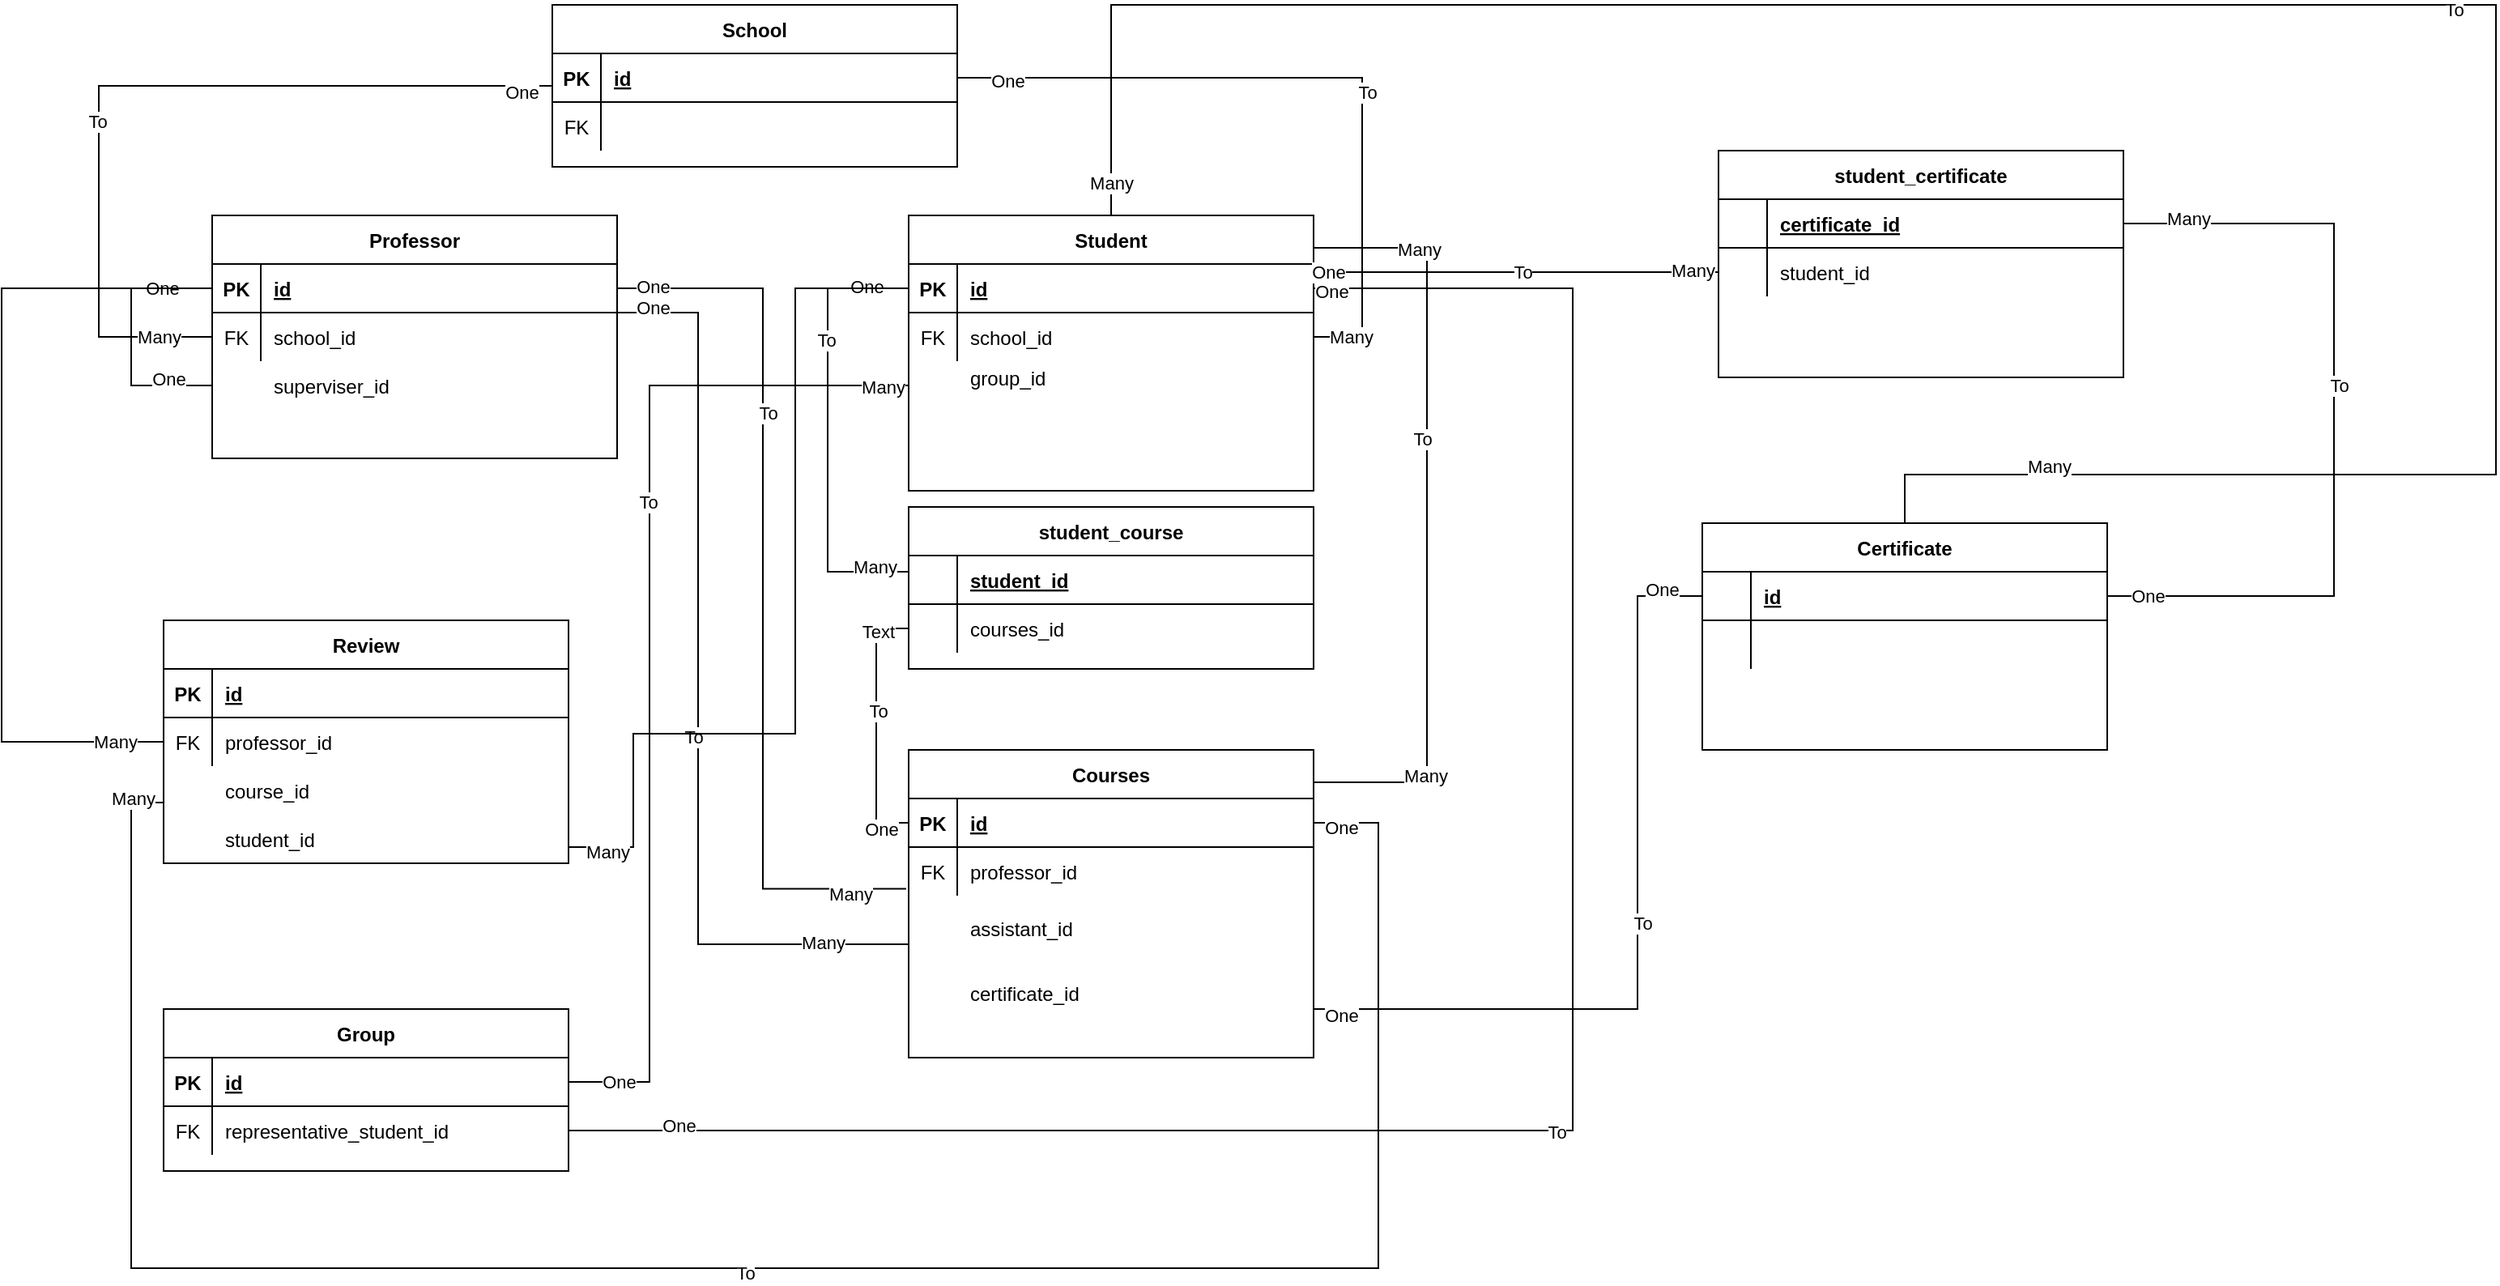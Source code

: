 <mxfile version="21.6.1" type="github">
  <diagram id="R2lEEEUBdFMjLlhIrx00" name="Page-1">
    <mxGraphModel dx="2600" dy="915" grid="1" gridSize="10" guides="1" tooltips="1" connect="1" arrows="1" fold="1" page="1" pageScale="1" pageWidth="850" pageHeight="1100" math="0" shadow="0" extFonts="Permanent Marker^https://fonts.googleapis.com/css?family=Permanent+Marker">
      <root>
        <mxCell id="0" />
        <mxCell id="1" parent="0" />
        <mxCell id="C-vyLk0tnHw3VtMMgP7b-23" value="Professor" style="shape=table;startSize=30;container=1;collapsible=1;childLayout=tableLayout;fixedRows=1;rowLines=0;fontStyle=1;align=center;resizeLast=1;" parent="1" vertex="1">
          <mxGeometry x="80" y="140" width="250" height="150" as="geometry" />
        </mxCell>
        <mxCell id="C-vyLk0tnHw3VtMMgP7b-24" value="" style="shape=partialRectangle;collapsible=0;dropTarget=0;pointerEvents=0;fillColor=none;points=[[0,0.5],[1,0.5]];portConstraint=eastwest;top=0;left=0;right=0;bottom=1;" parent="C-vyLk0tnHw3VtMMgP7b-23" vertex="1">
          <mxGeometry y="30" width="250" height="30" as="geometry" />
        </mxCell>
        <mxCell id="C-vyLk0tnHw3VtMMgP7b-25" value="PK" style="shape=partialRectangle;overflow=hidden;connectable=0;fillColor=none;top=0;left=0;bottom=0;right=0;fontStyle=1;" parent="C-vyLk0tnHw3VtMMgP7b-24" vertex="1">
          <mxGeometry width="30" height="30" as="geometry">
            <mxRectangle width="30" height="30" as="alternateBounds" />
          </mxGeometry>
        </mxCell>
        <mxCell id="C-vyLk0tnHw3VtMMgP7b-26" value="id" style="shape=partialRectangle;overflow=hidden;connectable=0;fillColor=none;top=0;left=0;bottom=0;right=0;align=left;spacingLeft=6;fontStyle=5;" parent="C-vyLk0tnHw3VtMMgP7b-24" vertex="1">
          <mxGeometry x="30" width="220" height="30" as="geometry">
            <mxRectangle width="220" height="30" as="alternateBounds" />
          </mxGeometry>
        </mxCell>
        <mxCell id="C-vyLk0tnHw3VtMMgP7b-27" value="" style="shape=partialRectangle;collapsible=0;dropTarget=0;pointerEvents=0;fillColor=none;points=[[0,0.5],[1,0.5]];portConstraint=eastwest;top=0;left=0;right=0;bottom=0;" parent="C-vyLk0tnHw3VtMMgP7b-23" vertex="1">
          <mxGeometry y="60" width="250" height="30" as="geometry" />
        </mxCell>
        <mxCell id="C-vyLk0tnHw3VtMMgP7b-28" value="FK" style="shape=partialRectangle;overflow=hidden;connectable=0;fillColor=none;top=0;left=0;bottom=0;right=0;" parent="C-vyLk0tnHw3VtMMgP7b-27" vertex="1">
          <mxGeometry width="30" height="30" as="geometry">
            <mxRectangle width="30" height="30" as="alternateBounds" />
          </mxGeometry>
        </mxCell>
        <mxCell id="C-vyLk0tnHw3VtMMgP7b-29" value="school_id" style="shape=partialRectangle;overflow=hidden;connectable=0;fillColor=none;top=0;left=0;bottom=0;right=0;align=left;spacingLeft=6;" parent="C-vyLk0tnHw3VtMMgP7b-27" vertex="1">
          <mxGeometry x="30" width="220" height="30" as="geometry">
            <mxRectangle width="220" height="30" as="alternateBounds" />
          </mxGeometry>
        </mxCell>
        <mxCell id="u_L2M56FNfiMDBvB7FRl-4" style="edgeStyle=orthogonalEdgeStyle;rounded=0;orthogonalLoop=1;jettySize=auto;html=1;exitX=1;exitY=0.5;exitDx=0;exitDy=0;" edge="1" parent="C-vyLk0tnHw3VtMMgP7b-23" source="C-vyLk0tnHw3VtMMgP7b-24" target="C-vyLk0tnHw3VtMMgP7b-24">
          <mxGeometry relative="1" as="geometry" />
        </mxCell>
        <mxCell id="u_L2M56FNfiMDBvB7FRl-63" style="edgeStyle=orthogonalEdgeStyle;rounded=0;orthogonalLoop=1;jettySize=auto;html=1;endArrow=none;endFill=0;" edge="1" parent="1" source="u_L2M56FNfiMDBvB7FRl-5" target="u_L2M56FNfiMDBvB7FRl-13">
          <mxGeometry relative="1" as="geometry">
            <Array as="points">
              <mxPoint x="830" y="160" />
              <mxPoint x="830" y="490" />
            </Array>
          </mxGeometry>
        </mxCell>
        <mxCell id="u_L2M56FNfiMDBvB7FRl-64" value="Many" style="edgeLabel;html=1;align=center;verticalAlign=middle;resizable=0;points=[];" vertex="1" connectable="0" parent="u_L2M56FNfiMDBvB7FRl-63">
          <mxGeometry x="-0.723" y="-1" relative="1" as="geometry">
            <mxPoint as="offset" />
          </mxGeometry>
        </mxCell>
        <mxCell id="u_L2M56FNfiMDBvB7FRl-65" value="To" style="edgeLabel;html=1;align=center;verticalAlign=middle;resizable=0;points=[];" vertex="1" connectable="0" parent="u_L2M56FNfiMDBvB7FRl-63">
          <mxGeometry x="-0.2" y="-3" relative="1" as="geometry">
            <mxPoint as="offset" />
          </mxGeometry>
        </mxCell>
        <mxCell id="u_L2M56FNfiMDBvB7FRl-66" value="Many" style="edgeLabel;html=1;align=center;verticalAlign=middle;resizable=0;points=[];" vertex="1" connectable="0" parent="u_L2M56FNfiMDBvB7FRl-63">
          <mxGeometry x="0.686" y="-1" relative="1" as="geometry">
            <mxPoint as="offset" />
          </mxGeometry>
        </mxCell>
        <mxCell id="u_L2M56FNfiMDBvB7FRl-156" style="edgeStyle=orthogonalEdgeStyle;rounded=0;orthogonalLoop=1;jettySize=auto;html=1;entryX=0.5;entryY=0;entryDx=0;entryDy=0;endArrow=none;endFill=0;" edge="1" parent="1" source="u_L2M56FNfiMDBvB7FRl-5" target="u_L2M56FNfiMDBvB7FRl-122">
          <mxGeometry relative="1" as="geometry">
            <Array as="points">
              <mxPoint x="635" y="10" />
              <mxPoint x="1490" y="10" />
              <mxPoint x="1490" y="300" />
              <mxPoint x="1125" y="300" />
            </Array>
          </mxGeometry>
        </mxCell>
        <mxCell id="u_L2M56FNfiMDBvB7FRl-157" value="Many" style="edgeLabel;html=1;align=center;verticalAlign=middle;resizable=0;points=[];" vertex="1" connectable="0" parent="u_L2M56FNfiMDBvB7FRl-156">
          <mxGeometry x="0.858" y="-5" relative="1" as="geometry">
            <mxPoint as="offset" />
          </mxGeometry>
        </mxCell>
        <mxCell id="u_L2M56FNfiMDBvB7FRl-158" value="To" style="edgeLabel;html=1;align=center;verticalAlign=middle;resizable=0;points=[];" vertex="1" connectable="0" parent="u_L2M56FNfiMDBvB7FRl-156">
          <mxGeometry x="0.148" y="-3" relative="1" as="geometry">
            <mxPoint as="offset" />
          </mxGeometry>
        </mxCell>
        <mxCell id="u_L2M56FNfiMDBvB7FRl-159" value="Many" style="edgeLabel;html=1;align=center;verticalAlign=middle;resizable=0;points=[];" vertex="1" connectable="0" parent="u_L2M56FNfiMDBvB7FRl-156">
          <mxGeometry x="-0.976" relative="1" as="geometry">
            <mxPoint as="offset" />
          </mxGeometry>
        </mxCell>
        <mxCell id="u_L2M56FNfiMDBvB7FRl-5" value="Student" style="shape=table;startSize=30;container=1;collapsible=1;childLayout=tableLayout;fixedRows=1;rowLines=0;fontStyle=1;align=center;resizeLast=1;" vertex="1" parent="1">
          <mxGeometry x="510" y="140" width="250" height="170" as="geometry" />
        </mxCell>
        <mxCell id="u_L2M56FNfiMDBvB7FRl-6" value="" style="shape=partialRectangle;collapsible=0;dropTarget=0;pointerEvents=0;fillColor=none;points=[[0,0.5],[1,0.5]];portConstraint=eastwest;top=0;left=0;right=0;bottom=1;" vertex="1" parent="u_L2M56FNfiMDBvB7FRl-5">
          <mxGeometry y="30" width="250" height="30" as="geometry" />
        </mxCell>
        <mxCell id="u_L2M56FNfiMDBvB7FRl-7" value="PK" style="shape=partialRectangle;overflow=hidden;connectable=0;fillColor=none;top=0;left=0;bottom=0;right=0;fontStyle=1;" vertex="1" parent="u_L2M56FNfiMDBvB7FRl-6">
          <mxGeometry width="30" height="30" as="geometry">
            <mxRectangle width="30" height="30" as="alternateBounds" />
          </mxGeometry>
        </mxCell>
        <mxCell id="u_L2M56FNfiMDBvB7FRl-8" value="id" style="shape=partialRectangle;overflow=hidden;connectable=0;fillColor=none;top=0;left=0;bottom=0;right=0;align=left;spacingLeft=6;fontStyle=5;" vertex="1" parent="u_L2M56FNfiMDBvB7FRl-6">
          <mxGeometry x="30" width="220" height="30" as="geometry">
            <mxRectangle width="220" height="30" as="alternateBounds" />
          </mxGeometry>
        </mxCell>
        <mxCell id="u_L2M56FNfiMDBvB7FRl-9" value="" style="shape=partialRectangle;collapsible=0;dropTarget=0;pointerEvents=0;fillColor=none;points=[[0,0.5],[1,0.5]];portConstraint=eastwest;top=0;left=0;right=0;bottom=0;" vertex="1" parent="u_L2M56FNfiMDBvB7FRl-5">
          <mxGeometry y="60" width="250" height="30" as="geometry" />
        </mxCell>
        <mxCell id="u_L2M56FNfiMDBvB7FRl-10" value="FK" style="shape=partialRectangle;overflow=hidden;connectable=0;fillColor=none;top=0;left=0;bottom=0;right=0;" vertex="1" parent="u_L2M56FNfiMDBvB7FRl-9">
          <mxGeometry width="30" height="30" as="geometry">
            <mxRectangle width="30" height="30" as="alternateBounds" />
          </mxGeometry>
        </mxCell>
        <mxCell id="u_L2M56FNfiMDBvB7FRl-11" value="school_id" style="shape=partialRectangle;overflow=hidden;connectable=0;fillColor=none;top=0;left=0;bottom=0;right=0;align=left;spacingLeft=6;" vertex="1" parent="u_L2M56FNfiMDBvB7FRl-9">
          <mxGeometry x="30" width="220" height="30" as="geometry">
            <mxRectangle width="220" height="30" as="alternateBounds" />
          </mxGeometry>
        </mxCell>
        <mxCell id="u_L2M56FNfiMDBvB7FRl-12" style="edgeStyle=orthogonalEdgeStyle;rounded=0;orthogonalLoop=1;jettySize=auto;html=1;exitX=1;exitY=0.5;exitDx=0;exitDy=0;" edge="1" parent="u_L2M56FNfiMDBvB7FRl-5" source="u_L2M56FNfiMDBvB7FRl-6" target="u_L2M56FNfiMDBvB7FRl-6">
          <mxGeometry relative="1" as="geometry" />
        </mxCell>
        <mxCell id="u_L2M56FNfiMDBvB7FRl-13" value="Courses" style="shape=table;startSize=30;container=1;collapsible=1;childLayout=tableLayout;fixedRows=1;rowLines=0;fontStyle=1;align=center;resizeLast=1;" vertex="1" parent="1">
          <mxGeometry x="510" y="470" width="250" height="190" as="geometry" />
        </mxCell>
        <mxCell id="u_L2M56FNfiMDBvB7FRl-14" value="" style="shape=partialRectangle;collapsible=0;dropTarget=0;pointerEvents=0;fillColor=none;points=[[0,0.5],[1,0.5]];portConstraint=eastwest;top=0;left=0;right=0;bottom=1;" vertex="1" parent="u_L2M56FNfiMDBvB7FRl-13">
          <mxGeometry y="30" width="250" height="30" as="geometry" />
        </mxCell>
        <mxCell id="u_L2M56FNfiMDBvB7FRl-15" value="PK" style="shape=partialRectangle;overflow=hidden;connectable=0;fillColor=none;top=0;left=0;bottom=0;right=0;fontStyle=1;" vertex="1" parent="u_L2M56FNfiMDBvB7FRl-14">
          <mxGeometry width="30" height="30" as="geometry">
            <mxRectangle width="30" height="30" as="alternateBounds" />
          </mxGeometry>
        </mxCell>
        <mxCell id="u_L2M56FNfiMDBvB7FRl-16" value="id" style="shape=partialRectangle;overflow=hidden;connectable=0;fillColor=none;top=0;left=0;bottom=0;right=0;align=left;spacingLeft=6;fontStyle=5;" vertex="1" parent="u_L2M56FNfiMDBvB7FRl-14">
          <mxGeometry x="30" width="220" height="30" as="geometry">
            <mxRectangle width="220" height="30" as="alternateBounds" />
          </mxGeometry>
        </mxCell>
        <mxCell id="u_L2M56FNfiMDBvB7FRl-17" value="" style="shape=partialRectangle;collapsible=0;dropTarget=0;pointerEvents=0;fillColor=none;points=[[0,0.5],[1,0.5]];portConstraint=eastwest;top=0;left=0;right=0;bottom=0;" vertex="1" parent="u_L2M56FNfiMDBvB7FRl-13">
          <mxGeometry y="60" width="250" height="30" as="geometry" />
        </mxCell>
        <mxCell id="u_L2M56FNfiMDBvB7FRl-18" value="FK" style="shape=partialRectangle;overflow=hidden;connectable=0;fillColor=none;top=0;left=0;bottom=0;right=0;" vertex="1" parent="u_L2M56FNfiMDBvB7FRl-17">
          <mxGeometry width="30" height="30" as="geometry">
            <mxRectangle width="30" height="30" as="alternateBounds" />
          </mxGeometry>
        </mxCell>
        <mxCell id="u_L2M56FNfiMDBvB7FRl-19" value="professor_id" style="shape=partialRectangle;overflow=hidden;connectable=0;fillColor=none;top=0;left=0;bottom=0;right=0;align=left;spacingLeft=6;" vertex="1" parent="u_L2M56FNfiMDBvB7FRl-17">
          <mxGeometry x="30" width="220" height="30" as="geometry">
            <mxRectangle width="220" height="30" as="alternateBounds" />
          </mxGeometry>
        </mxCell>
        <mxCell id="u_L2M56FNfiMDBvB7FRl-20" style="edgeStyle=orthogonalEdgeStyle;rounded=0;orthogonalLoop=1;jettySize=auto;html=1;exitX=1;exitY=0.5;exitDx=0;exitDy=0;" edge="1" parent="u_L2M56FNfiMDBvB7FRl-13" source="u_L2M56FNfiMDBvB7FRl-14" target="u_L2M56FNfiMDBvB7FRl-14">
          <mxGeometry relative="1" as="geometry" />
        </mxCell>
        <mxCell id="u_L2M56FNfiMDBvB7FRl-21" value="Group" style="shape=table;startSize=30;container=1;collapsible=1;childLayout=tableLayout;fixedRows=1;rowLines=0;fontStyle=1;align=center;resizeLast=1;" vertex="1" parent="1">
          <mxGeometry x="50" y="630" width="250" height="100" as="geometry" />
        </mxCell>
        <mxCell id="u_L2M56FNfiMDBvB7FRl-22" value="" style="shape=partialRectangle;collapsible=0;dropTarget=0;pointerEvents=0;fillColor=none;points=[[0,0.5],[1,0.5]];portConstraint=eastwest;top=0;left=0;right=0;bottom=1;" vertex="1" parent="u_L2M56FNfiMDBvB7FRl-21">
          <mxGeometry y="30" width="250" height="30" as="geometry" />
        </mxCell>
        <mxCell id="u_L2M56FNfiMDBvB7FRl-23" value="PK" style="shape=partialRectangle;overflow=hidden;connectable=0;fillColor=none;top=0;left=0;bottom=0;right=0;fontStyle=1;" vertex="1" parent="u_L2M56FNfiMDBvB7FRl-22">
          <mxGeometry width="30" height="30" as="geometry">
            <mxRectangle width="30" height="30" as="alternateBounds" />
          </mxGeometry>
        </mxCell>
        <mxCell id="u_L2M56FNfiMDBvB7FRl-24" value="id" style="shape=partialRectangle;overflow=hidden;connectable=0;fillColor=none;top=0;left=0;bottom=0;right=0;align=left;spacingLeft=6;fontStyle=5;" vertex="1" parent="u_L2M56FNfiMDBvB7FRl-22">
          <mxGeometry x="30" width="220" height="30" as="geometry">
            <mxRectangle width="220" height="30" as="alternateBounds" />
          </mxGeometry>
        </mxCell>
        <mxCell id="u_L2M56FNfiMDBvB7FRl-25" value="" style="shape=partialRectangle;collapsible=0;dropTarget=0;pointerEvents=0;fillColor=none;points=[[0,0.5],[1,0.5]];portConstraint=eastwest;top=0;left=0;right=0;bottom=0;" vertex="1" parent="u_L2M56FNfiMDBvB7FRl-21">
          <mxGeometry y="60" width="250" height="30" as="geometry" />
        </mxCell>
        <mxCell id="u_L2M56FNfiMDBvB7FRl-26" value="FK" style="shape=partialRectangle;overflow=hidden;connectable=0;fillColor=none;top=0;left=0;bottom=0;right=0;" vertex="1" parent="u_L2M56FNfiMDBvB7FRl-25">
          <mxGeometry width="30" height="30" as="geometry">
            <mxRectangle width="30" height="30" as="alternateBounds" />
          </mxGeometry>
        </mxCell>
        <mxCell id="u_L2M56FNfiMDBvB7FRl-27" value="representative_student_id" style="shape=partialRectangle;overflow=hidden;connectable=0;fillColor=none;top=0;left=0;bottom=0;right=0;align=left;spacingLeft=6;" vertex="1" parent="u_L2M56FNfiMDBvB7FRl-25">
          <mxGeometry x="30" width="220" height="30" as="geometry">
            <mxRectangle width="220" height="30" as="alternateBounds" />
          </mxGeometry>
        </mxCell>
        <mxCell id="u_L2M56FNfiMDBvB7FRl-28" style="edgeStyle=orthogonalEdgeStyle;rounded=0;orthogonalLoop=1;jettySize=auto;html=1;exitX=1;exitY=0.5;exitDx=0;exitDy=0;" edge="1" parent="u_L2M56FNfiMDBvB7FRl-21" source="u_L2M56FNfiMDBvB7FRl-22" target="u_L2M56FNfiMDBvB7FRl-22">
          <mxGeometry relative="1" as="geometry" />
        </mxCell>
        <mxCell id="u_L2M56FNfiMDBvB7FRl-38" style="edgeStyle=orthogonalEdgeStyle;rounded=0;orthogonalLoop=1;jettySize=auto;html=1;entryX=0;entryY=0.5;entryDx=0;entryDy=0;endArrow=none;endFill=0;" edge="1" parent="1" source="u_L2M56FNfiMDBvB7FRl-29" target="C-vyLk0tnHw3VtMMgP7b-27">
          <mxGeometry relative="1" as="geometry">
            <Array as="points">
              <mxPoint x="10" y="60" />
              <mxPoint x="10" y="215" />
            </Array>
          </mxGeometry>
        </mxCell>
        <mxCell id="u_L2M56FNfiMDBvB7FRl-47" value="One" style="edgeLabel;html=1;align=center;verticalAlign=middle;resizable=0;points=[];" vertex="1" connectable="0" parent="u_L2M56FNfiMDBvB7FRl-38">
          <mxGeometry x="-0.923" y="4" relative="1" as="geometry">
            <mxPoint as="offset" />
          </mxGeometry>
        </mxCell>
        <mxCell id="u_L2M56FNfiMDBvB7FRl-48" value="To" style="edgeLabel;html=1;align=center;verticalAlign=middle;resizable=0;points=[];" vertex="1" connectable="0" parent="u_L2M56FNfiMDBvB7FRl-38">
          <mxGeometry x="0.197" y="-1" relative="1" as="geometry">
            <mxPoint as="offset" />
          </mxGeometry>
        </mxCell>
        <mxCell id="u_L2M56FNfiMDBvB7FRl-49" value="Many" style="edgeLabel;html=1;align=center;verticalAlign=middle;resizable=0;points=[];" vertex="1" connectable="0" parent="u_L2M56FNfiMDBvB7FRl-38">
          <mxGeometry x="0.869" relative="1" as="geometry">
            <mxPoint as="offset" />
          </mxGeometry>
        </mxCell>
        <mxCell id="u_L2M56FNfiMDBvB7FRl-29" value="School" style="shape=table;startSize=30;container=1;collapsible=1;childLayout=tableLayout;fixedRows=1;rowLines=0;fontStyle=1;align=center;resizeLast=1;" vertex="1" parent="1">
          <mxGeometry x="290" y="10" width="250" height="100" as="geometry" />
        </mxCell>
        <mxCell id="u_L2M56FNfiMDBvB7FRl-30" value="" style="shape=partialRectangle;collapsible=0;dropTarget=0;pointerEvents=0;fillColor=none;points=[[0,0.5],[1,0.5]];portConstraint=eastwest;top=0;left=0;right=0;bottom=1;" vertex="1" parent="u_L2M56FNfiMDBvB7FRl-29">
          <mxGeometry y="30" width="250" height="30" as="geometry" />
        </mxCell>
        <mxCell id="u_L2M56FNfiMDBvB7FRl-31" value="PK" style="shape=partialRectangle;overflow=hidden;connectable=0;fillColor=none;top=0;left=0;bottom=0;right=0;fontStyle=1;" vertex="1" parent="u_L2M56FNfiMDBvB7FRl-30">
          <mxGeometry width="30" height="30" as="geometry">
            <mxRectangle width="30" height="30" as="alternateBounds" />
          </mxGeometry>
        </mxCell>
        <mxCell id="u_L2M56FNfiMDBvB7FRl-32" value="id" style="shape=partialRectangle;overflow=hidden;connectable=0;fillColor=none;top=0;left=0;bottom=0;right=0;align=left;spacingLeft=6;fontStyle=5;" vertex="1" parent="u_L2M56FNfiMDBvB7FRl-30">
          <mxGeometry x="30" width="220" height="30" as="geometry">
            <mxRectangle width="220" height="30" as="alternateBounds" />
          </mxGeometry>
        </mxCell>
        <mxCell id="u_L2M56FNfiMDBvB7FRl-33" value="" style="shape=partialRectangle;collapsible=0;dropTarget=0;pointerEvents=0;fillColor=none;points=[[0,0.5],[1,0.5]];portConstraint=eastwest;top=0;left=0;right=0;bottom=0;" vertex="1" parent="u_L2M56FNfiMDBvB7FRl-29">
          <mxGeometry y="60" width="250" height="30" as="geometry" />
        </mxCell>
        <mxCell id="u_L2M56FNfiMDBvB7FRl-34" value="FK" style="shape=partialRectangle;overflow=hidden;connectable=0;fillColor=none;top=0;left=0;bottom=0;right=0;" vertex="1" parent="u_L2M56FNfiMDBvB7FRl-33">
          <mxGeometry width="30" height="30" as="geometry">
            <mxRectangle width="30" height="30" as="alternateBounds" />
          </mxGeometry>
        </mxCell>
        <mxCell id="u_L2M56FNfiMDBvB7FRl-35" value="" style="shape=partialRectangle;overflow=hidden;connectable=0;fillColor=none;top=0;left=0;bottom=0;right=0;align=left;spacingLeft=6;" vertex="1" parent="u_L2M56FNfiMDBvB7FRl-33">
          <mxGeometry x="30" width="220" height="30" as="geometry">
            <mxRectangle width="220" height="30" as="alternateBounds" />
          </mxGeometry>
        </mxCell>
        <mxCell id="u_L2M56FNfiMDBvB7FRl-36" style="edgeStyle=orthogonalEdgeStyle;rounded=0;orthogonalLoop=1;jettySize=auto;html=1;exitX=1;exitY=0.5;exitDx=0;exitDy=0;" edge="1" parent="u_L2M56FNfiMDBvB7FRl-29" source="u_L2M56FNfiMDBvB7FRl-30" target="u_L2M56FNfiMDBvB7FRl-30">
          <mxGeometry relative="1" as="geometry" />
        </mxCell>
        <mxCell id="u_L2M56FNfiMDBvB7FRl-40" style="edgeStyle=orthogonalEdgeStyle;rounded=0;orthogonalLoop=1;jettySize=auto;html=1;exitX=1;exitY=0.5;exitDx=0;exitDy=0;endArrow=none;endFill=0;" edge="1" parent="1" source="u_L2M56FNfiMDBvB7FRl-30" target="u_L2M56FNfiMDBvB7FRl-9">
          <mxGeometry relative="1" as="geometry">
            <Array as="points">
              <mxPoint x="790" y="55" />
              <mxPoint x="790" y="215" />
            </Array>
          </mxGeometry>
        </mxCell>
        <mxCell id="u_L2M56FNfiMDBvB7FRl-44" value="One" style="edgeLabel;html=1;align=center;verticalAlign=middle;resizable=0;points=[];" vertex="1" connectable="0" parent="u_L2M56FNfiMDBvB7FRl-40">
          <mxGeometry x="-0.86" y="-2" relative="1" as="geometry">
            <mxPoint as="offset" />
          </mxGeometry>
        </mxCell>
        <mxCell id="u_L2M56FNfiMDBvB7FRl-45" value="To" style="edgeLabel;html=1;align=center;verticalAlign=middle;resizable=0;points=[];" vertex="1" connectable="0" parent="u_L2M56FNfiMDBvB7FRl-40">
          <mxGeometry x="0.174" y="3" relative="1" as="geometry">
            <mxPoint as="offset" />
          </mxGeometry>
        </mxCell>
        <mxCell id="u_L2M56FNfiMDBvB7FRl-46" value="Many" style="edgeLabel;html=1;align=center;verticalAlign=middle;resizable=0;points=[];" vertex="1" connectable="0" parent="u_L2M56FNfiMDBvB7FRl-40">
          <mxGeometry x="0.896" relative="1" as="geometry">
            <mxPoint as="offset" />
          </mxGeometry>
        </mxCell>
        <mxCell id="u_L2M56FNfiMDBvB7FRl-50" style="edgeStyle=orthogonalEdgeStyle;rounded=0;orthogonalLoop=1;jettySize=auto;html=1;exitX=1;exitY=0.5;exitDx=0;exitDy=0;entryX=-0.006;entryY=0.86;entryDx=0;entryDy=0;entryPerimeter=0;endArrow=none;endFill=0;" edge="1" parent="1" source="C-vyLk0tnHw3VtMMgP7b-24" target="u_L2M56FNfiMDBvB7FRl-17">
          <mxGeometry relative="1" as="geometry" />
        </mxCell>
        <mxCell id="u_L2M56FNfiMDBvB7FRl-51" value="One" style="edgeLabel;html=1;align=center;verticalAlign=middle;resizable=0;points=[];" vertex="1" connectable="0" parent="u_L2M56FNfiMDBvB7FRl-50">
          <mxGeometry x="-0.921" y="1" relative="1" as="geometry">
            <mxPoint as="offset" />
          </mxGeometry>
        </mxCell>
        <mxCell id="u_L2M56FNfiMDBvB7FRl-52" value="To" style="edgeLabel;html=1;align=center;verticalAlign=middle;resizable=0;points=[];" vertex="1" connectable="0" parent="u_L2M56FNfiMDBvB7FRl-50">
          <mxGeometry x="-0.394" y="3" relative="1" as="geometry">
            <mxPoint as="offset" />
          </mxGeometry>
        </mxCell>
        <mxCell id="u_L2M56FNfiMDBvB7FRl-53" value="Many" style="edgeLabel;html=1;align=center;verticalAlign=middle;resizable=0;points=[];" vertex="1" connectable="0" parent="u_L2M56FNfiMDBvB7FRl-50">
          <mxGeometry x="0.876" y="-3" relative="1" as="geometry">
            <mxPoint as="offset" />
          </mxGeometry>
        </mxCell>
        <mxCell id="u_L2M56FNfiMDBvB7FRl-55" value="student_course" style="shape=table;startSize=30;container=1;collapsible=1;childLayout=tableLayout;fixedRows=1;rowLines=0;fontStyle=1;align=center;resizeLast=1;" vertex="1" parent="1">
          <mxGeometry x="510" y="320" width="250" height="100" as="geometry" />
        </mxCell>
        <mxCell id="u_L2M56FNfiMDBvB7FRl-56" value="" style="shape=partialRectangle;collapsible=0;dropTarget=0;pointerEvents=0;fillColor=none;points=[[0,0.5],[1,0.5]];portConstraint=eastwest;top=0;left=0;right=0;bottom=1;" vertex="1" parent="u_L2M56FNfiMDBvB7FRl-55">
          <mxGeometry y="30" width="250" height="30" as="geometry" />
        </mxCell>
        <mxCell id="u_L2M56FNfiMDBvB7FRl-57" value="" style="shape=partialRectangle;overflow=hidden;connectable=0;fillColor=none;top=0;left=0;bottom=0;right=0;fontStyle=1;" vertex="1" parent="u_L2M56FNfiMDBvB7FRl-56">
          <mxGeometry width="30" height="30" as="geometry">
            <mxRectangle width="30" height="30" as="alternateBounds" />
          </mxGeometry>
        </mxCell>
        <mxCell id="u_L2M56FNfiMDBvB7FRl-58" value="student_id" style="shape=partialRectangle;overflow=hidden;connectable=0;fillColor=none;top=0;left=0;bottom=0;right=0;align=left;spacingLeft=6;fontStyle=5;" vertex="1" parent="u_L2M56FNfiMDBvB7FRl-56">
          <mxGeometry x="30" width="220" height="30" as="geometry">
            <mxRectangle width="220" height="30" as="alternateBounds" />
          </mxGeometry>
        </mxCell>
        <mxCell id="u_L2M56FNfiMDBvB7FRl-59" value="" style="shape=partialRectangle;collapsible=0;dropTarget=0;pointerEvents=0;fillColor=none;points=[[0,0.5],[1,0.5]];portConstraint=eastwest;top=0;left=0;right=0;bottom=0;" vertex="1" parent="u_L2M56FNfiMDBvB7FRl-55">
          <mxGeometry y="60" width="250" height="30" as="geometry" />
        </mxCell>
        <mxCell id="u_L2M56FNfiMDBvB7FRl-60" value="" style="shape=partialRectangle;overflow=hidden;connectable=0;fillColor=none;top=0;left=0;bottom=0;right=0;" vertex="1" parent="u_L2M56FNfiMDBvB7FRl-59">
          <mxGeometry width="30" height="30" as="geometry">
            <mxRectangle width="30" height="30" as="alternateBounds" />
          </mxGeometry>
        </mxCell>
        <mxCell id="u_L2M56FNfiMDBvB7FRl-61" value="courses_id" style="shape=partialRectangle;overflow=hidden;connectable=0;fillColor=none;top=0;left=0;bottom=0;right=0;align=left;spacingLeft=6;" vertex="1" parent="u_L2M56FNfiMDBvB7FRl-59">
          <mxGeometry x="30" width="220" height="30" as="geometry">
            <mxRectangle width="220" height="30" as="alternateBounds" />
          </mxGeometry>
        </mxCell>
        <mxCell id="u_L2M56FNfiMDBvB7FRl-62" style="edgeStyle=orthogonalEdgeStyle;rounded=0;orthogonalLoop=1;jettySize=auto;html=1;exitX=1;exitY=0.5;exitDx=0;exitDy=0;" edge="1" parent="u_L2M56FNfiMDBvB7FRl-55" source="u_L2M56FNfiMDBvB7FRl-56" target="u_L2M56FNfiMDBvB7FRl-56">
          <mxGeometry relative="1" as="geometry" />
        </mxCell>
        <mxCell id="u_L2M56FNfiMDBvB7FRl-67" style="edgeStyle=orthogonalEdgeStyle;rounded=0;orthogonalLoop=1;jettySize=auto;html=1;exitX=0;exitY=0.5;exitDx=0;exitDy=0;entryX=0;entryY=0.5;entryDx=0;entryDy=0;endArrow=none;endFill=0;" edge="1" parent="1" source="u_L2M56FNfiMDBvB7FRl-14" target="u_L2M56FNfiMDBvB7FRl-59">
          <mxGeometry relative="1" as="geometry" />
        </mxCell>
        <mxCell id="u_L2M56FNfiMDBvB7FRl-72" value="One" style="edgeLabel;html=1;align=center;verticalAlign=middle;resizable=0;points=[];" vertex="1" connectable="0" parent="u_L2M56FNfiMDBvB7FRl-67">
          <mxGeometry x="-0.783" y="4" relative="1" as="geometry">
            <mxPoint as="offset" />
          </mxGeometry>
        </mxCell>
        <mxCell id="u_L2M56FNfiMDBvB7FRl-73" value="To" style="edgeLabel;html=1;align=center;verticalAlign=middle;resizable=0;points=[];" vertex="1" connectable="0" parent="u_L2M56FNfiMDBvB7FRl-67">
          <mxGeometry x="0.113" y="-1" relative="1" as="geometry">
            <mxPoint as="offset" />
          </mxGeometry>
        </mxCell>
        <mxCell id="u_L2M56FNfiMDBvB7FRl-74" value="Text" style="edgeLabel;html=1;align=center;verticalAlign=middle;resizable=0;points=[];" vertex="1" connectable="0" parent="u_L2M56FNfiMDBvB7FRl-67">
          <mxGeometry x="0.731" y="-1" relative="1" as="geometry">
            <mxPoint as="offset" />
          </mxGeometry>
        </mxCell>
        <mxCell id="u_L2M56FNfiMDBvB7FRl-68" style="edgeStyle=orthogonalEdgeStyle;rounded=0;orthogonalLoop=1;jettySize=auto;html=1;exitX=0;exitY=0.5;exitDx=0;exitDy=0;entryX=0;entryY=0.5;entryDx=0;entryDy=0;endArrow=none;endFill=0;" edge="1" parent="1" source="u_L2M56FNfiMDBvB7FRl-6" target="u_L2M56FNfiMDBvB7FRl-56">
          <mxGeometry relative="1" as="geometry">
            <Array as="points">
              <mxPoint x="460" y="185" />
              <mxPoint x="460" y="360" />
              <mxPoint x="510" y="360" />
            </Array>
          </mxGeometry>
        </mxCell>
        <mxCell id="u_L2M56FNfiMDBvB7FRl-69" value="One" style="edgeLabel;html=1;align=center;verticalAlign=middle;resizable=0;points=[];" vertex="1" connectable="0" parent="u_L2M56FNfiMDBvB7FRl-68">
          <mxGeometry x="-0.811" y="-1" relative="1" as="geometry">
            <mxPoint as="offset" />
          </mxGeometry>
        </mxCell>
        <mxCell id="u_L2M56FNfiMDBvB7FRl-70" value="To" style="edgeLabel;html=1;align=center;verticalAlign=middle;resizable=0;points=[];" vertex="1" connectable="0" parent="u_L2M56FNfiMDBvB7FRl-68">
          <mxGeometry x="-0.414" y="-1" relative="1" as="geometry">
            <mxPoint as="offset" />
          </mxGeometry>
        </mxCell>
        <mxCell id="u_L2M56FNfiMDBvB7FRl-71" value="Many" style="edgeLabel;html=1;align=center;verticalAlign=middle;resizable=0;points=[];" vertex="1" connectable="0" parent="u_L2M56FNfiMDBvB7FRl-68">
          <mxGeometry x="0.811" y="3" relative="1" as="geometry">
            <mxPoint as="offset" />
          </mxGeometry>
        </mxCell>
        <mxCell id="u_L2M56FNfiMDBvB7FRl-82" style="edgeStyle=orthogonalEdgeStyle;rounded=0;orthogonalLoop=1;jettySize=auto;html=1;exitX=0;exitY=0.5;exitDx=0;exitDy=0;entryX=0;entryY=0.5;entryDx=0;entryDy=0;endArrow=none;endFill=0;" edge="1" parent="1" source="u_L2M56FNfiMDBvB7FRl-78" target="C-vyLk0tnHw3VtMMgP7b-24">
          <mxGeometry relative="1" as="geometry">
            <Array as="points">
              <mxPoint x="30" y="245" />
              <mxPoint x="30" y="185" />
            </Array>
          </mxGeometry>
        </mxCell>
        <mxCell id="u_L2M56FNfiMDBvB7FRl-83" value="One" style="edgeLabel;html=1;align=center;verticalAlign=middle;resizable=0;points=[];" vertex="1" connectable="0" parent="u_L2M56FNfiMDBvB7FRl-82">
          <mxGeometry x="0.606" relative="1" as="geometry">
            <mxPoint as="offset" />
          </mxGeometry>
        </mxCell>
        <mxCell id="u_L2M56FNfiMDBvB7FRl-84" value="One" style="edgeLabel;html=1;align=center;verticalAlign=middle;resizable=0;points=[];" vertex="1" connectable="0" parent="u_L2M56FNfiMDBvB7FRl-82">
          <mxGeometry x="-0.665" y="-4" relative="1" as="geometry">
            <mxPoint as="offset" />
          </mxGeometry>
        </mxCell>
        <mxCell id="u_L2M56FNfiMDBvB7FRl-78" value="" style="shape=partialRectangle;collapsible=0;dropTarget=0;pointerEvents=0;fillColor=none;points=[[0,0.5],[1,0.5]];portConstraint=eastwest;top=0;left=0;right=0;bottom=0;" vertex="1" parent="1">
          <mxGeometry x="80" y="230" width="250" height="30" as="geometry" />
        </mxCell>
        <mxCell id="u_L2M56FNfiMDBvB7FRl-79" value="" style="shape=partialRectangle;overflow=hidden;connectable=0;fillColor=none;top=0;left=0;bottom=0;right=0;" vertex="1" parent="u_L2M56FNfiMDBvB7FRl-78">
          <mxGeometry width="30" height="30" as="geometry">
            <mxRectangle width="30" height="30" as="alternateBounds" />
          </mxGeometry>
        </mxCell>
        <mxCell id="u_L2M56FNfiMDBvB7FRl-80" value="superviser_id" style="shape=partialRectangle;overflow=hidden;connectable=0;fillColor=none;top=0;left=0;bottom=0;right=0;align=left;spacingLeft=6;" vertex="1" parent="u_L2M56FNfiMDBvB7FRl-78">
          <mxGeometry x="30" width="220" height="30" as="geometry">
            <mxRectangle width="220" height="30" as="alternateBounds" />
          </mxGeometry>
        </mxCell>
        <mxCell id="u_L2M56FNfiMDBvB7FRl-86" value="group_id" style="shape=partialRectangle;overflow=hidden;connectable=0;fillColor=none;top=0;left=0;bottom=0;right=0;align=left;spacingLeft=6;" vertex="1" parent="1">
          <mxGeometry x="540" y="230" width="220" height="20" as="geometry">
            <mxRectangle width="220" height="30" as="alternateBounds" />
          </mxGeometry>
        </mxCell>
        <mxCell id="u_L2M56FNfiMDBvB7FRl-87" style="edgeStyle=orthogonalEdgeStyle;rounded=0;orthogonalLoop=1;jettySize=auto;html=1;exitX=1;exitY=0.5;exitDx=0;exitDy=0;entryX=0;entryY=0.75;entryDx=0;entryDy=0;endArrow=none;endFill=0;" edge="1" parent="1" source="u_L2M56FNfiMDBvB7FRl-22" target="u_L2M56FNfiMDBvB7FRl-5">
          <mxGeometry relative="1" as="geometry">
            <Array as="points">
              <mxPoint x="350" y="675" />
              <mxPoint x="350" y="245" />
            </Array>
          </mxGeometry>
        </mxCell>
        <mxCell id="u_L2M56FNfiMDBvB7FRl-88" value="One" style="edgeLabel;html=1;align=center;verticalAlign=middle;resizable=0;points=[];" vertex="1" connectable="0" parent="u_L2M56FNfiMDBvB7FRl-87">
          <mxGeometry x="-0.876" relative="1" as="geometry">
            <mxPoint x="-10" as="offset" />
          </mxGeometry>
        </mxCell>
        <mxCell id="u_L2M56FNfiMDBvB7FRl-89" value="To" style="edgeLabel;html=1;align=center;verticalAlign=middle;resizable=0;points=[];" vertex="1" connectable="0" parent="u_L2M56FNfiMDBvB7FRl-87">
          <mxGeometry x="0.231" y="1" relative="1" as="geometry">
            <mxPoint as="offset" />
          </mxGeometry>
        </mxCell>
        <mxCell id="u_L2M56FNfiMDBvB7FRl-90" value="Many" style="edgeLabel;html=1;align=center;verticalAlign=middle;resizable=0;points=[];" vertex="1" connectable="0" parent="u_L2M56FNfiMDBvB7FRl-87">
          <mxGeometry x="0.884" y="-1" relative="1" as="geometry">
            <mxPoint as="offset" />
          </mxGeometry>
        </mxCell>
        <mxCell id="u_L2M56FNfiMDBvB7FRl-92" style="edgeStyle=orthogonalEdgeStyle;rounded=0;orthogonalLoop=1;jettySize=auto;html=1;exitX=1;exitY=0.5;exitDx=0;exitDy=0;entryX=1;entryY=0.5;entryDx=0;entryDy=0;endArrow=none;endFill=0;" edge="1" parent="1" source="u_L2M56FNfiMDBvB7FRl-6" target="u_L2M56FNfiMDBvB7FRl-25">
          <mxGeometry relative="1" as="geometry">
            <Array as="points">
              <mxPoint x="920" y="185" />
              <mxPoint x="920" y="705" />
            </Array>
          </mxGeometry>
        </mxCell>
        <mxCell id="u_L2M56FNfiMDBvB7FRl-93" value="One" style="edgeLabel;html=1;align=center;verticalAlign=middle;resizable=0;points=[];" vertex="1" connectable="0" parent="u_L2M56FNfiMDBvB7FRl-92">
          <mxGeometry x="-0.79" y="-2" relative="1" as="geometry">
            <mxPoint x="-126" as="offset" />
          </mxGeometry>
        </mxCell>
        <mxCell id="u_L2M56FNfiMDBvB7FRl-94" value="To" style="edgeLabel;html=1;align=center;verticalAlign=middle;resizable=0;points=[];" vertex="1" connectable="0" parent="u_L2M56FNfiMDBvB7FRl-92">
          <mxGeometry x="0.062" y="1" relative="1" as="geometry">
            <mxPoint as="offset" />
          </mxGeometry>
        </mxCell>
        <mxCell id="u_L2M56FNfiMDBvB7FRl-95" value="One" style="edgeLabel;html=1;align=center;verticalAlign=middle;resizable=0;points=[];" vertex="1" connectable="0" parent="u_L2M56FNfiMDBvB7FRl-92">
          <mxGeometry x="0.895" y="-3" relative="1" as="geometry">
            <mxPoint as="offset" />
          </mxGeometry>
        </mxCell>
        <mxCell id="u_L2M56FNfiMDBvB7FRl-96" value="assistant_id" style="shape=partialRectangle;overflow=hidden;connectable=0;fillColor=none;top=0;left=0;bottom=0;right=0;align=left;spacingLeft=6;" vertex="1" parent="1">
          <mxGeometry x="540" y="570" width="220" height="20" as="geometry">
            <mxRectangle width="220" height="30" as="alternateBounds" />
          </mxGeometry>
        </mxCell>
        <mxCell id="u_L2M56FNfiMDBvB7FRl-97" style="edgeStyle=orthogonalEdgeStyle;rounded=0;orthogonalLoop=1;jettySize=auto;html=1;exitX=1;exitY=0.5;exitDx=0;exitDy=0;endArrow=none;endFill=0;" edge="1" parent="1" source="C-vyLk0tnHw3VtMMgP7b-24">
          <mxGeometry relative="1" as="geometry">
            <mxPoint x="510" y="590" as="targetPoint" />
            <Array as="points">
              <mxPoint x="330" y="200" />
              <mxPoint x="380" y="200" />
              <mxPoint x="380" y="590" />
            </Array>
          </mxGeometry>
        </mxCell>
        <mxCell id="u_L2M56FNfiMDBvB7FRl-98" value="One" style="edgeLabel;html=1;align=center;verticalAlign=middle;resizable=0;points=[];" vertex="1" connectable="0" parent="u_L2M56FNfiMDBvB7FRl-97">
          <mxGeometry x="-0.877" y="3" relative="1" as="geometry">
            <mxPoint x="1" as="offset" />
          </mxGeometry>
        </mxCell>
        <mxCell id="u_L2M56FNfiMDBvB7FRl-99" value="Many" style="edgeLabel;html=1;align=center;verticalAlign=middle;resizable=0;points=[];" vertex="1" connectable="0" parent="u_L2M56FNfiMDBvB7FRl-97">
          <mxGeometry x="0.818" y="1" relative="1" as="geometry">
            <mxPoint as="offset" />
          </mxGeometry>
        </mxCell>
        <mxCell id="u_L2M56FNfiMDBvB7FRl-100" value="To" style="edgeLabel;html=1;align=center;verticalAlign=middle;resizable=0;points=[];" vertex="1" connectable="0" parent="u_L2M56FNfiMDBvB7FRl-97">
          <mxGeometry x="0.12" y="-3" relative="1" as="geometry">
            <mxPoint y="-1" as="offset" />
          </mxGeometry>
        </mxCell>
        <mxCell id="u_L2M56FNfiMDBvB7FRl-101" value="Review" style="shape=table;startSize=30;container=1;collapsible=1;childLayout=tableLayout;fixedRows=1;rowLines=0;fontStyle=1;align=center;resizeLast=1;" vertex="1" parent="1">
          <mxGeometry x="50" y="390" width="250" height="150" as="geometry" />
        </mxCell>
        <mxCell id="u_L2M56FNfiMDBvB7FRl-102" value="" style="shape=partialRectangle;collapsible=0;dropTarget=0;pointerEvents=0;fillColor=none;points=[[0,0.5],[1,0.5]];portConstraint=eastwest;top=0;left=0;right=0;bottom=1;" vertex="1" parent="u_L2M56FNfiMDBvB7FRl-101">
          <mxGeometry y="30" width="250" height="30" as="geometry" />
        </mxCell>
        <mxCell id="u_L2M56FNfiMDBvB7FRl-103" value="PK" style="shape=partialRectangle;overflow=hidden;connectable=0;fillColor=none;top=0;left=0;bottom=0;right=0;fontStyle=1;" vertex="1" parent="u_L2M56FNfiMDBvB7FRl-102">
          <mxGeometry width="30" height="30" as="geometry">
            <mxRectangle width="30" height="30" as="alternateBounds" />
          </mxGeometry>
        </mxCell>
        <mxCell id="u_L2M56FNfiMDBvB7FRl-104" value="id" style="shape=partialRectangle;overflow=hidden;connectable=0;fillColor=none;top=0;left=0;bottom=0;right=0;align=left;spacingLeft=6;fontStyle=5;" vertex="1" parent="u_L2M56FNfiMDBvB7FRl-102">
          <mxGeometry x="30" width="220" height="30" as="geometry">
            <mxRectangle width="220" height="30" as="alternateBounds" />
          </mxGeometry>
        </mxCell>
        <mxCell id="u_L2M56FNfiMDBvB7FRl-105" value="" style="shape=partialRectangle;collapsible=0;dropTarget=0;pointerEvents=0;fillColor=none;points=[[0,0.5],[1,0.5]];portConstraint=eastwest;top=0;left=0;right=0;bottom=0;" vertex="1" parent="u_L2M56FNfiMDBvB7FRl-101">
          <mxGeometry y="60" width="250" height="30" as="geometry" />
        </mxCell>
        <mxCell id="u_L2M56FNfiMDBvB7FRl-106" value="FK" style="shape=partialRectangle;overflow=hidden;connectable=0;fillColor=none;top=0;left=0;bottom=0;right=0;" vertex="1" parent="u_L2M56FNfiMDBvB7FRl-105">
          <mxGeometry width="30" height="30" as="geometry">
            <mxRectangle width="30" height="30" as="alternateBounds" />
          </mxGeometry>
        </mxCell>
        <mxCell id="u_L2M56FNfiMDBvB7FRl-107" value="professor_id" style="shape=partialRectangle;overflow=hidden;connectable=0;fillColor=none;top=0;left=0;bottom=0;right=0;align=left;spacingLeft=6;" vertex="1" parent="u_L2M56FNfiMDBvB7FRl-105">
          <mxGeometry x="30" width="220" height="30" as="geometry">
            <mxRectangle width="220" height="30" as="alternateBounds" />
          </mxGeometry>
        </mxCell>
        <mxCell id="u_L2M56FNfiMDBvB7FRl-108" style="edgeStyle=orthogonalEdgeStyle;rounded=0;orthogonalLoop=1;jettySize=auto;html=1;exitX=1;exitY=0.5;exitDx=0;exitDy=0;" edge="1" parent="u_L2M56FNfiMDBvB7FRl-101" source="u_L2M56FNfiMDBvB7FRl-102" target="u_L2M56FNfiMDBvB7FRl-102">
          <mxGeometry relative="1" as="geometry" />
        </mxCell>
        <mxCell id="u_L2M56FNfiMDBvB7FRl-110" value="course_id" style="shape=partialRectangle;overflow=hidden;connectable=0;fillColor=none;top=0;left=0;bottom=0;right=0;align=left;spacingLeft=6;" vertex="1" parent="1">
          <mxGeometry x="80" y="480" width="220" height="30" as="geometry">
            <mxRectangle width="220" height="30" as="alternateBounds" />
          </mxGeometry>
        </mxCell>
        <mxCell id="u_L2M56FNfiMDBvB7FRl-111" value="student_id" style="shape=partialRectangle;overflow=hidden;connectable=0;fillColor=none;top=0;left=0;bottom=0;right=0;align=left;spacingLeft=6;" vertex="1" parent="1">
          <mxGeometry x="80" y="510" width="220" height="30" as="geometry">
            <mxRectangle width="220" height="30" as="alternateBounds" />
          </mxGeometry>
        </mxCell>
        <mxCell id="u_L2M56FNfiMDBvB7FRl-112" style="edgeStyle=orthogonalEdgeStyle;rounded=0;orthogonalLoop=1;jettySize=auto;html=1;exitX=1;exitY=0.5;exitDx=0;exitDy=0;entryX=0;entryY=0.75;entryDx=0;entryDy=0;endArrow=none;endFill=0;" edge="1" parent="1" source="u_L2M56FNfiMDBvB7FRl-14" target="u_L2M56FNfiMDBvB7FRl-101">
          <mxGeometry relative="1" as="geometry">
            <mxPoint x="830" y="590" as="targetPoint" />
            <Array as="points">
              <mxPoint x="800" y="515" />
              <mxPoint x="800" y="790" />
              <mxPoint x="30" y="790" />
              <mxPoint x="30" y="503" />
            </Array>
          </mxGeometry>
        </mxCell>
        <mxCell id="u_L2M56FNfiMDBvB7FRl-113" value="One" style="edgeLabel;html=1;align=center;verticalAlign=middle;resizable=0;points=[];" vertex="1" connectable="0" parent="u_L2M56FNfiMDBvB7FRl-112">
          <mxGeometry x="-0.976" y="-3" relative="1" as="geometry">
            <mxPoint as="offset" />
          </mxGeometry>
        </mxCell>
        <mxCell id="u_L2M56FNfiMDBvB7FRl-114" value="To" style="edgeLabel;html=1;align=center;verticalAlign=middle;resizable=0;points=[];" vertex="1" connectable="0" parent="u_L2M56FNfiMDBvB7FRl-112">
          <mxGeometry x="0.015" y="3" relative="1" as="geometry">
            <mxPoint as="offset" />
          </mxGeometry>
        </mxCell>
        <mxCell id="u_L2M56FNfiMDBvB7FRl-116" value="Many" style="edgeLabel;html=1;align=center;verticalAlign=middle;resizable=0;points=[];" vertex="1" connectable="0" parent="u_L2M56FNfiMDBvB7FRl-112">
          <mxGeometry x="0.972" y="3" relative="1" as="geometry">
            <mxPoint as="offset" />
          </mxGeometry>
        </mxCell>
        <mxCell id="u_L2M56FNfiMDBvB7FRl-117" style="edgeStyle=orthogonalEdgeStyle;rounded=0;orthogonalLoop=1;jettySize=auto;html=1;exitX=0;exitY=0.5;exitDx=0;exitDy=0;endArrow=none;endFill=0;" edge="1" parent="1" source="u_L2M56FNfiMDBvB7FRl-6">
          <mxGeometry relative="1" as="geometry">
            <mxPoint x="300" y="530" as="targetPoint" />
            <Array as="points">
              <mxPoint x="440" y="185" />
              <mxPoint x="440" y="460" />
              <mxPoint x="340" y="460" />
              <mxPoint x="340" y="530" />
            </Array>
          </mxGeometry>
        </mxCell>
        <mxCell id="u_L2M56FNfiMDBvB7FRl-118" value="Many" style="edgeLabel;html=1;align=center;verticalAlign=middle;resizable=0;points=[];" vertex="1" connectable="0" parent="u_L2M56FNfiMDBvB7FRl-117">
          <mxGeometry x="0.915" y="3" relative="1" as="geometry">
            <mxPoint as="offset" />
          </mxGeometry>
        </mxCell>
        <mxCell id="u_L2M56FNfiMDBvB7FRl-119" style="edgeStyle=orthogonalEdgeStyle;rounded=0;orthogonalLoop=1;jettySize=auto;html=1;exitX=0;exitY=0.5;exitDx=0;exitDy=0;entryX=0;entryY=0.5;entryDx=0;entryDy=0;endArrow=none;endFill=0;" edge="1" parent="1" source="C-vyLk0tnHw3VtMMgP7b-24" target="u_L2M56FNfiMDBvB7FRl-105">
          <mxGeometry relative="1" as="geometry">
            <Array as="points">
              <mxPoint x="-50" y="185" />
              <mxPoint x="-50" y="465" />
            </Array>
          </mxGeometry>
        </mxCell>
        <mxCell id="u_L2M56FNfiMDBvB7FRl-120" value="Many" style="edgeLabel;html=1;align=center;verticalAlign=middle;resizable=0;points=[];" vertex="1" connectable="0" parent="u_L2M56FNfiMDBvB7FRl-119">
          <mxGeometry x="0.861" y="7" relative="1" as="geometry">
            <mxPoint x="5" y="7" as="offset" />
          </mxGeometry>
        </mxCell>
        <mxCell id="u_L2M56FNfiMDBvB7FRl-121" value="certificate_id" style="shape=partialRectangle;overflow=hidden;connectable=0;fillColor=none;top=0;left=0;bottom=0;right=0;align=left;spacingLeft=6;" vertex="1" parent="1">
          <mxGeometry x="540" y="610" width="220" height="20" as="geometry">
            <mxRectangle width="220" height="30" as="alternateBounds" />
          </mxGeometry>
        </mxCell>
        <mxCell id="u_L2M56FNfiMDBvB7FRl-122" value="Certificate" style="shape=table;startSize=30;container=1;collapsible=1;childLayout=tableLayout;fixedRows=1;rowLines=0;fontStyle=1;align=center;resizeLast=1;" vertex="1" parent="1">
          <mxGeometry x="1000" y="330" width="250" height="140" as="geometry" />
        </mxCell>
        <mxCell id="u_L2M56FNfiMDBvB7FRl-123" value="" style="shape=partialRectangle;collapsible=0;dropTarget=0;pointerEvents=0;fillColor=none;points=[[0,0.5],[1,0.5]];portConstraint=eastwest;top=0;left=0;right=0;bottom=1;" vertex="1" parent="u_L2M56FNfiMDBvB7FRl-122">
          <mxGeometry y="30" width="250" height="30" as="geometry" />
        </mxCell>
        <mxCell id="u_L2M56FNfiMDBvB7FRl-124" value="" style="shape=partialRectangle;overflow=hidden;connectable=0;fillColor=none;top=0;left=0;bottom=0;right=0;fontStyle=1;" vertex="1" parent="u_L2M56FNfiMDBvB7FRl-123">
          <mxGeometry width="30" height="30" as="geometry">
            <mxRectangle width="30" height="30" as="alternateBounds" />
          </mxGeometry>
        </mxCell>
        <mxCell id="u_L2M56FNfiMDBvB7FRl-125" value="id" style="shape=partialRectangle;overflow=hidden;connectable=0;fillColor=none;top=0;left=0;bottom=0;right=0;align=left;spacingLeft=6;fontStyle=5;" vertex="1" parent="u_L2M56FNfiMDBvB7FRl-123">
          <mxGeometry x="30" width="220" height="30" as="geometry">
            <mxRectangle width="220" height="30" as="alternateBounds" />
          </mxGeometry>
        </mxCell>
        <mxCell id="u_L2M56FNfiMDBvB7FRl-126" value="" style="shape=partialRectangle;collapsible=0;dropTarget=0;pointerEvents=0;fillColor=none;points=[[0,0.5],[1,0.5]];portConstraint=eastwest;top=0;left=0;right=0;bottom=0;" vertex="1" parent="u_L2M56FNfiMDBvB7FRl-122">
          <mxGeometry y="60" width="250" height="30" as="geometry" />
        </mxCell>
        <mxCell id="u_L2M56FNfiMDBvB7FRl-127" value="" style="shape=partialRectangle;overflow=hidden;connectable=0;fillColor=none;top=0;left=0;bottom=0;right=0;" vertex="1" parent="u_L2M56FNfiMDBvB7FRl-126">
          <mxGeometry width="30" height="30" as="geometry">
            <mxRectangle width="30" height="30" as="alternateBounds" />
          </mxGeometry>
        </mxCell>
        <mxCell id="u_L2M56FNfiMDBvB7FRl-128" value="" style="shape=partialRectangle;overflow=hidden;connectable=0;fillColor=none;top=0;left=0;bottom=0;right=0;align=left;spacingLeft=6;" vertex="1" parent="u_L2M56FNfiMDBvB7FRl-126">
          <mxGeometry x="30" width="220" height="30" as="geometry">
            <mxRectangle width="220" height="30" as="alternateBounds" />
          </mxGeometry>
        </mxCell>
        <mxCell id="u_L2M56FNfiMDBvB7FRl-129" style="edgeStyle=orthogonalEdgeStyle;rounded=0;orthogonalLoop=1;jettySize=auto;html=1;exitX=1;exitY=0.5;exitDx=0;exitDy=0;" edge="1" parent="u_L2M56FNfiMDBvB7FRl-122" source="u_L2M56FNfiMDBvB7FRl-123" target="u_L2M56FNfiMDBvB7FRl-123">
          <mxGeometry relative="1" as="geometry" />
        </mxCell>
        <mxCell id="u_L2M56FNfiMDBvB7FRl-130" style="edgeStyle=orthogonalEdgeStyle;rounded=0;orthogonalLoop=1;jettySize=auto;html=1;exitX=0;exitY=0.5;exitDx=0;exitDy=0;endArrow=none;endFill=0;" edge="1" parent="1" source="u_L2M56FNfiMDBvB7FRl-123">
          <mxGeometry relative="1" as="geometry">
            <mxPoint x="760" y="630" as="targetPoint" />
            <Array as="points">
              <mxPoint x="960" y="375" />
              <mxPoint x="960" y="630" />
            </Array>
          </mxGeometry>
        </mxCell>
        <mxCell id="u_L2M56FNfiMDBvB7FRl-131" value="One" style="edgeLabel;html=1;align=center;verticalAlign=middle;resizable=0;points=[];" vertex="1" connectable="0" parent="u_L2M56FNfiMDBvB7FRl-130">
          <mxGeometry x="-0.898" y="-4" relative="1" as="geometry">
            <mxPoint as="offset" />
          </mxGeometry>
        </mxCell>
        <mxCell id="u_L2M56FNfiMDBvB7FRl-132" value="To" style="edgeLabel;html=1;align=center;verticalAlign=middle;resizable=0;points=[];" vertex="1" connectable="0" parent="u_L2M56FNfiMDBvB7FRl-130">
          <mxGeometry x="-0.019" y="3" relative="1" as="geometry">
            <mxPoint y="-1" as="offset" />
          </mxGeometry>
        </mxCell>
        <mxCell id="u_L2M56FNfiMDBvB7FRl-133" value="One" style="edgeLabel;html=1;align=center;verticalAlign=middle;resizable=0;points=[];" vertex="1" connectable="0" parent="u_L2M56FNfiMDBvB7FRl-130">
          <mxGeometry x="0.934" y="4" relative="1" as="geometry">
            <mxPoint as="offset" />
          </mxGeometry>
        </mxCell>
        <mxCell id="u_L2M56FNfiMDBvB7FRl-137" value="" style="shape=partialRectangle;collapsible=0;dropTarget=0;pointerEvents=0;fillColor=none;points=[[0,0.5],[1,0.5]];portConstraint=eastwest;top=0;left=0;right=0;bottom=0;" vertex="1" parent="1">
          <mxGeometry x="1000" y="420" width="250" height="30" as="geometry" />
        </mxCell>
        <mxCell id="u_L2M56FNfiMDBvB7FRl-138" value="" style="shape=partialRectangle;overflow=hidden;connectable=0;fillColor=none;top=0;left=0;bottom=0;right=0;" vertex="1" parent="u_L2M56FNfiMDBvB7FRl-137">
          <mxGeometry width="30" height="30" as="geometry">
            <mxRectangle width="30" height="30" as="alternateBounds" />
          </mxGeometry>
        </mxCell>
        <mxCell id="u_L2M56FNfiMDBvB7FRl-139" value="" style="shape=partialRectangle;overflow=hidden;connectable=0;fillColor=none;top=0;left=0;bottom=0;right=0;align=left;spacingLeft=6;" vertex="1" parent="u_L2M56FNfiMDBvB7FRl-137">
          <mxGeometry x="30" width="220" height="30" as="geometry">
            <mxRectangle width="220" height="30" as="alternateBounds" />
          </mxGeometry>
        </mxCell>
        <mxCell id="u_L2M56FNfiMDBvB7FRl-140" value="student_certificate" style="shape=table;startSize=30;container=1;collapsible=1;childLayout=tableLayout;fixedRows=1;rowLines=0;fontStyle=1;align=center;resizeLast=1;" vertex="1" parent="1">
          <mxGeometry x="1010" y="100" width="250" height="140" as="geometry" />
        </mxCell>
        <mxCell id="u_L2M56FNfiMDBvB7FRl-141" value="" style="shape=partialRectangle;collapsible=0;dropTarget=0;pointerEvents=0;fillColor=none;points=[[0,0.5],[1,0.5]];portConstraint=eastwest;top=0;left=0;right=0;bottom=1;" vertex="1" parent="u_L2M56FNfiMDBvB7FRl-140">
          <mxGeometry y="30" width="250" height="30" as="geometry" />
        </mxCell>
        <mxCell id="u_L2M56FNfiMDBvB7FRl-142" value="" style="shape=partialRectangle;overflow=hidden;connectable=0;fillColor=none;top=0;left=0;bottom=0;right=0;fontStyle=1;" vertex="1" parent="u_L2M56FNfiMDBvB7FRl-141">
          <mxGeometry width="30" height="30" as="geometry">
            <mxRectangle width="30" height="30" as="alternateBounds" />
          </mxGeometry>
        </mxCell>
        <mxCell id="u_L2M56FNfiMDBvB7FRl-143" value="certificate_id" style="shape=partialRectangle;overflow=hidden;connectable=0;fillColor=none;top=0;left=0;bottom=0;right=0;align=left;spacingLeft=6;fontStyle=5;" vertex="1" parent="u_L2M56FNfiMDBvB7FRl-141">
          <mxGeometry x="30" width="220" height="30" as="geometry">
            <mxRectangle width="220" height="30" as="alternateBounds" />
          </mxGeometry>
        </mxCell>
        <mxCell id="u_L2M56FNfiMDBvB7FRl-144" value="" style="shape=partialRectangle;collapsible=0;dropTarget=0;pointerEvents=0;fillColor=none;points=[[0,0.5],[1,0.5]];portConstraint=eastwest;top=0;left=0;right=0;bottom=0;" vertex="1" parent="u_L2M56FNfiMDBvB7FRl-140">
          <mxGeometry y="60" width="250" height="30" as="geometry" />
        </mxCell>
        <mxCell id="u_L2M56FNfiMDBvB7FRl-145" value="" style="shape=partialRectangle;overflow=hidden;connectable=0;fillColor=none;top=0;left=0;bottom=0;right=0;" vertex="1" parent="u_L2M56FNfiMDBvB7FRl-144">
          <mxGeometry width="30" height="30" as="geometry">
            <mxRectangle width="30" height="30" as="alternateBounds" />
          </mxGeometry>
        </mxCell>
        <mxCell id="u_L2M56FNfiMDBvB7FRl-146" value="student_id" style="shape=partialRectangle;overflow=hidden;connectable=0;fillColor=none;top=0;left=0;bottom=0;right=0;align=left;spacingLeft=6;" vertex="1" parent="u_L2M56FNfiMDBvB7FRl-144">
          <mxGeometry x="30" width="220" height="30" as="geometry">
            <mxRectangle width="220" height="30" as="alternateBounds" />
          </mxGeometry>
        </mxCell>
        <mxCell id="u_L2M56FNfiMDBvB7FRl-147" style="edgeStyle=orthogonalEdgeStyle;rounded=0;orthogonalLoop=1;jettySize=auto;html=1;exitX=1;exitY=0.5;exitDx=0;exitDy=0;" edge="1" parent="u_L2M56FNfiMDBvB7FRl-140" source="u_L2M56FNfiMDBvB7FRl-141" target="u_L2M56FNfiMDBvB7FRl-141">
          <mxGeometry relative="1" as="geometry" />
        </mxCell>
        <mxCell id="u_L2M56FNfiMDBvB7FRl-148" style="edgeStyle=orthogonalEdgeStyle;rounded=0;orthogonalLoop=1;jettySize=auto;html=1;entryX=1;entryY=0.5;entryDx=0;entryDy=0;endArrow=none;endFill=0;" edge="1" parent="1" source="u_L2M56FNfiMDBvB7FRl-123" target="u_L2M56FNfiMDBvB7FRl-141">
          <mxGeometry relative="1" as="geometry">
            <Array as="points">
              <mxPoint x="1390" y="375" />
              <mxPoint x="1390" y="145" />
            </Array>
          </mxGeometry>
        </mxCell>
        <mxCell id="u_L2M56FNfiMDBvB7FRl-153" value="One" style="edgeLabel;html=1;align=center;verticalAlign=middle;resizable=0;points=[];" vertex="1" connectable="0" parent="u_L2M56FNfiMDBvB7FRl-148">
          <mxGeometry x="-0.901" relative="1" as="geometry">
            <mxPoint as="offset" />
          </mxGeometry>
        </mxCell>
        <mxCell id="u_L2M56FNfiMDBvB7FRl-154" value="To" style="edgeLabel;html=1;align=center;verticalAlign=middle;resizable=0;points=[];" vertex="1" connectable="0" parent="u_L2M56FNfiMDBvB7FRl-148">
          <mxGeometry x="0.08" y="-3" relative="1" as="geometry">
            <mxPoint as="offset" />
          </mxGeometry>
        </mxCell>
        <mxCell id="u_L2M56FNfiMDBvB7FRl-155" value="Many" style="edgeLabel;html=1;align=center;verticalAlign=middle;resizable=0;points=[];" vertex="1" connectable="0" parent="u_L2M56FNfiMDBvB7FRl-148">
          <mxGeometry x="0.841" y="-3" relative="1" as="geometry">
            <mxPoint as="offset" />
          </mxGeometry>
        </mxCell>
        <mxCell id="u_L2M56FNfiMDBvB7FRl-149" style="edgeStyle=orthogonalEdgeStyle;rounded=0;orthogonalLoop=1;jettySize=auto;html=1;entryX=0;entryY=0.5;entryDx=0;entryDy=0;exitX=1;exitY=0.5;exitDx=0;exitDy=0;endArrow=none;endFill=0;" edge="1" parent="1" source="u_L2M56FNfiMDBvB7FRl-6" target="u_L2M56FNfiMDBvB7FRl-144">
          <mxGeometry relative="1" as="geometry">
            <Array as="points">
              <mxPoint x="760" y="175" />
            </Array>
          </mxGeometry>
        </mxCell>
        <mxCell id="u_L2M56FNfiMDBvB7FRl-150" value="One" style="edgeLabel;html=1;align=center;verticalAlign=middle;resizable=0;points=[];" vertex="1" connectable="0" parent="u_L2M56FNfiMDBvB7FRl-149">
          <mxGeometry x="-0.852" relative="1" as="geometry">
            <mxPoint as="offset" />
          </mxGeometry>
        </mxCell>
        <mxCell id="u_L2M56FNfiMDBvB7FRl-151" value="To" style="edgeLabel;html=1;align=center;verticalAlign=middle;resizable=0;points=[];" vertex="1" connectable="0" parent="u_L2M56FNfiMDBvB7FRl-149">
          <mxGeometry x="0.071" relative="1" as="geometry">
            <mxPoint as="offset" />
          </mxGeometry>
        </mxCell>
        <mxCell id="u_L2M56FNfiMDBvB7FRl-152" value="Many" style="edgeLabel;html=1;align=center;verticalAlign=middle;resizable=0;points=[];" vertex="1" connectable="0" parent="u_L2M56FNfiMDBvB7FRl-149">
          <mxGeometry x="0.877" y="1" relative="1" as="geometry">
            <mxPoint as="offset" />
          </mxGeometry>
        </mxCell>
      </root>
    </mxGraphModel>
  </diagram>
</mxfile>
